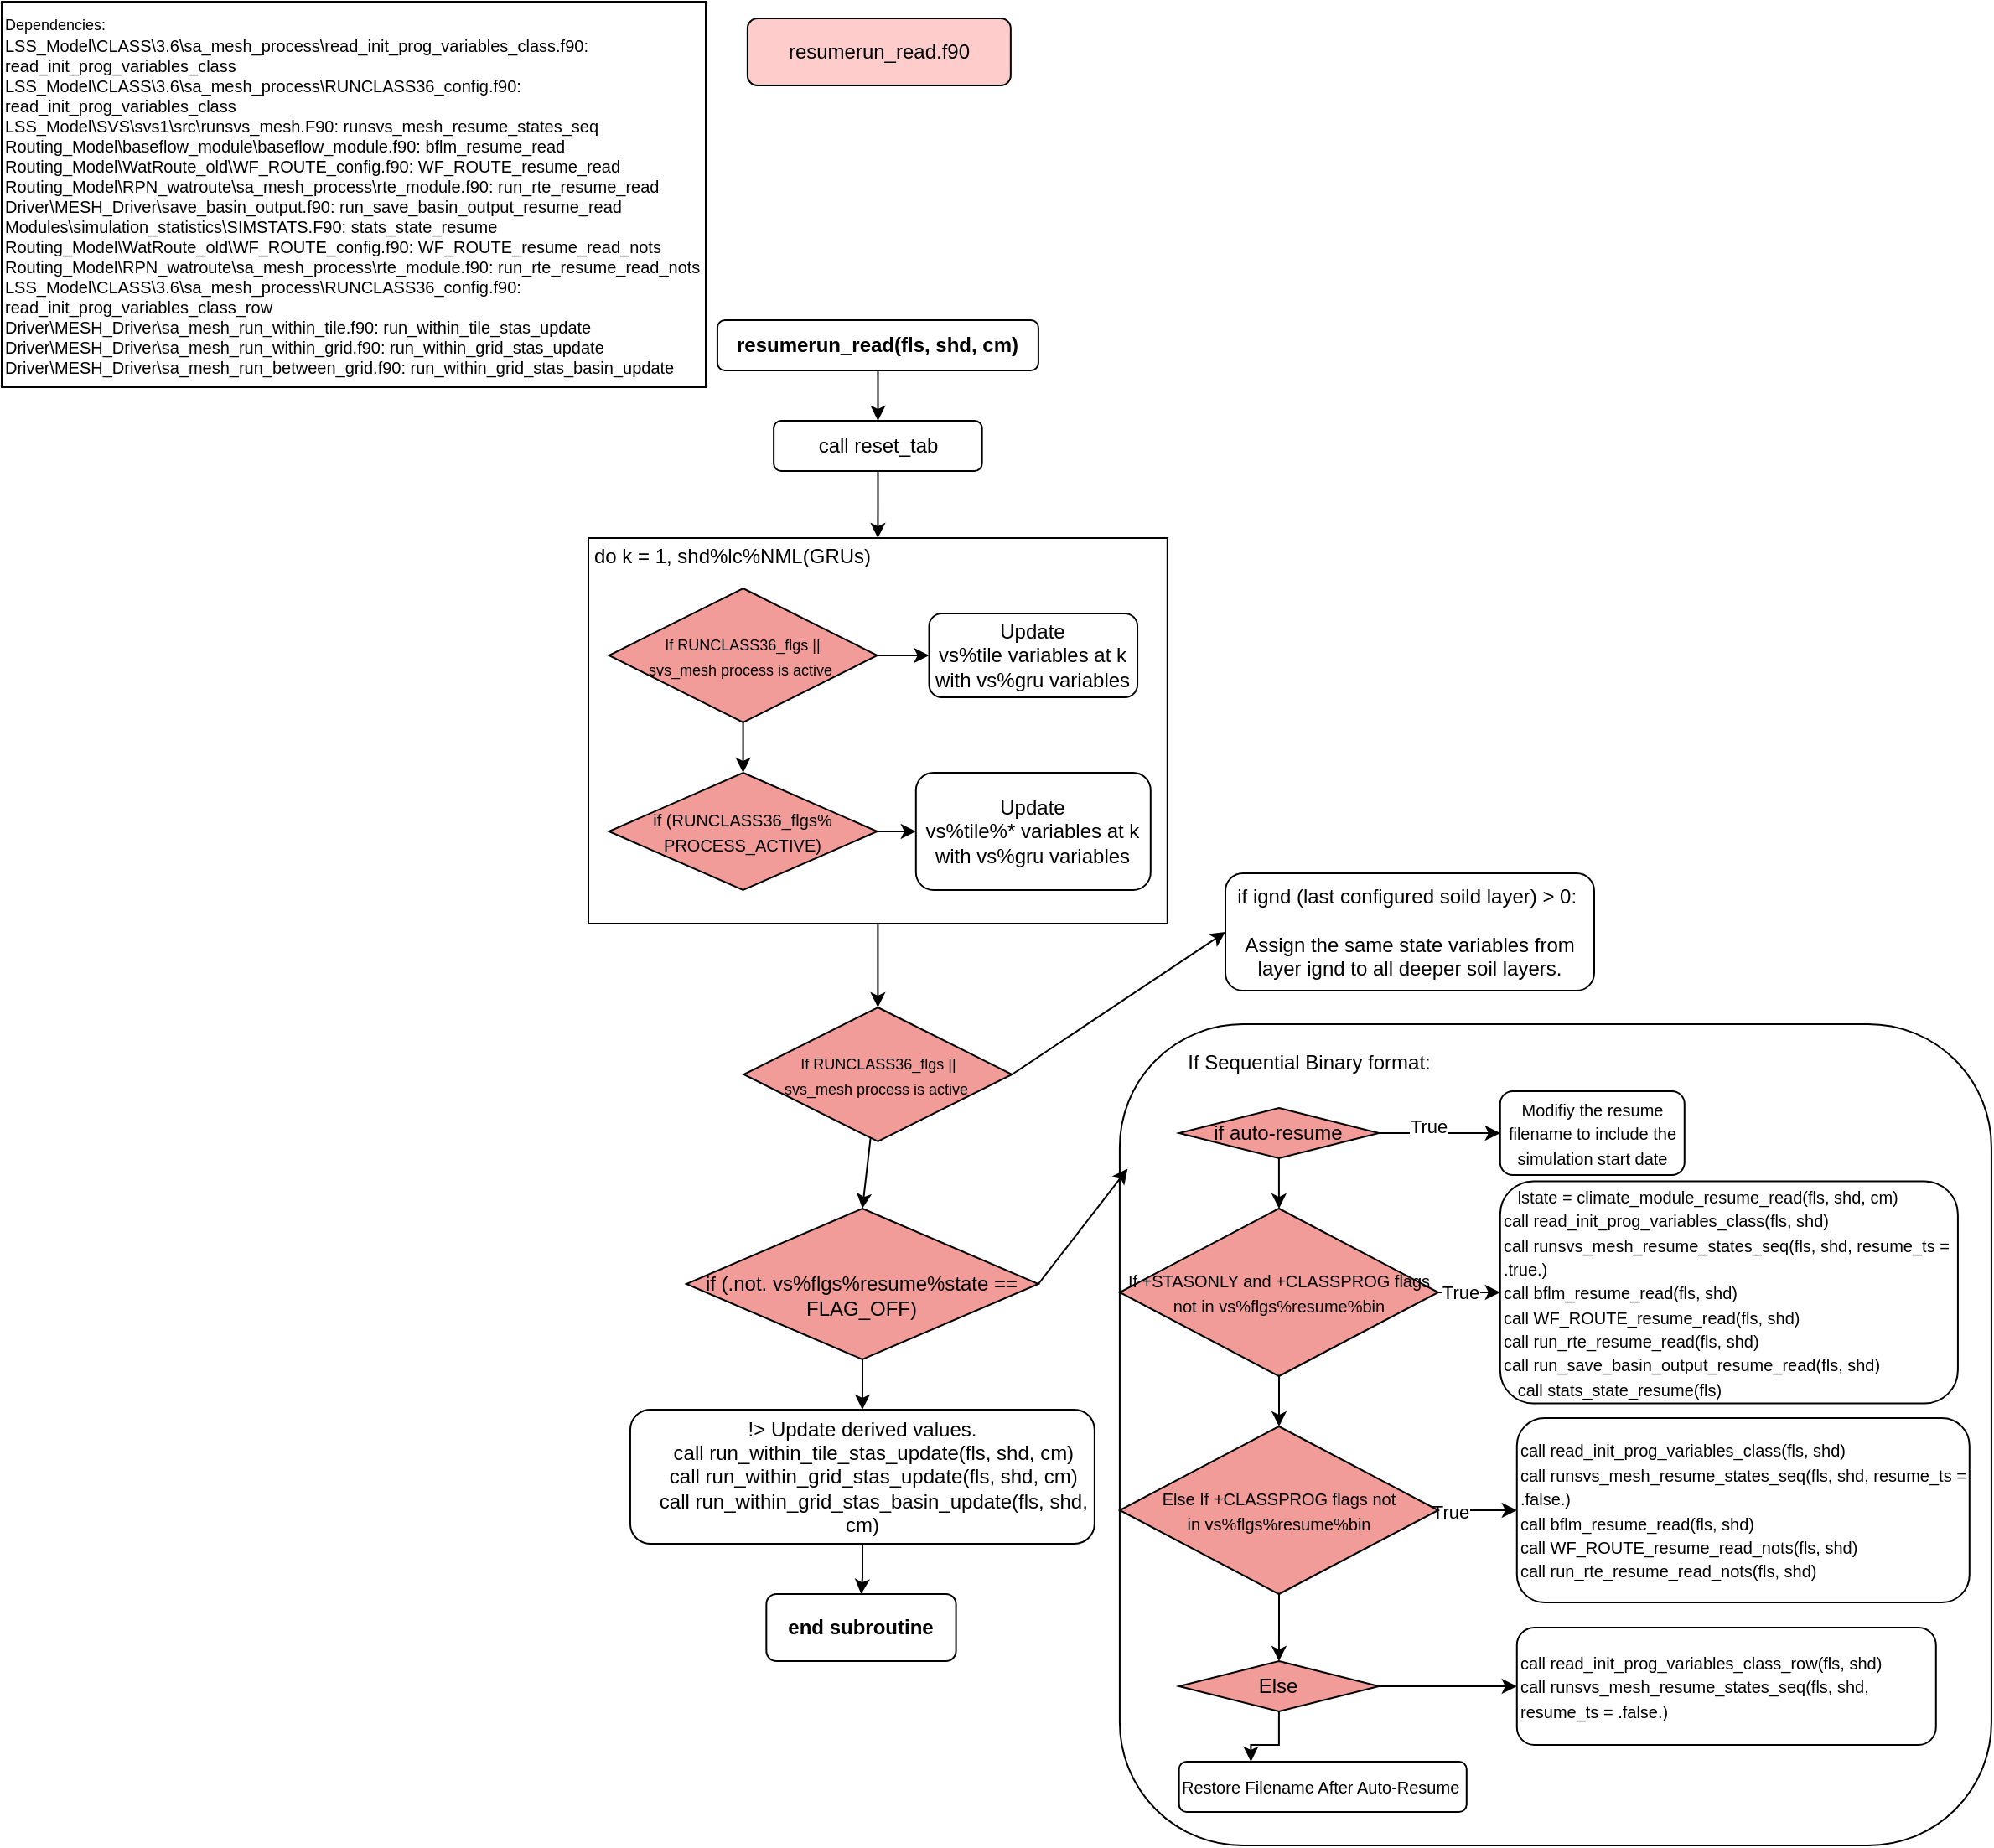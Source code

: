 <mxfile version="24.8.2">
  <diagram name="Page-1" id="HpfYL4KAwdnJSC-sTgEP">
    <mxGraphModel dx="1666" dy="749" grid="1" gridSize="10" guides="1" tooltips="1" connect="1" arrows="1" fold="1" page="1" pageScale="1" pageWidth="850" pageHeight="1100" math="0" shadow="0">
      <root>
        <mxCell id="0" />
        <mxCell id="1" parent="0" />
        <mxCell id="4A6c9v3RaQ-BC8OZOFRq-1" value="resumerun_read.f90" style="rounded=1;whiteSpace=wrap;html=1;fillColor=#FFCCCC;" vertex="1" parent="1">
          <mxGeometry x="444.93" y="20" width="157" height="40" as="geometry" />
        </mxCell>
        <mxCell id="4A6c9v3RaQ-BC8OZOFRq-2" value="&lt;div&gt;&lt;font style=&quot;font-size: 9px;&quot;&gt;Dependencies:&lt;/font&gt;&lt;/div&gt;&lt;div&gt;&lt;font size=&quot;1&quot; style=&quot;&quot;&gt;&lt;div style=&quot;&quot;&gt;LSS_Model\CLASS\3.6\sa_mesh_process\read_init_prog_variables_class.f90: read_init_prog_variables_class&lt;/div&gt;&lt;div style=&quot;&quot;&gt;LSS_Model\CLASS\3.6\sa_mesh_process\RUNCLASS36_config.f90: read_init_prog_variables_class&lt;/div&gt;&lt;div style=&quot;&quot;&gt;LSS_Model\SVS\svs1\src\runsvs_mesh.F90: runsvs_mesh_resume_states_seq&lt;/div&gt;&lt;div style=&quot;&quot;&gt;Routing_Model\baseflow_module\baseflow_module.f90: bflm_resume_read&lt;/div&gt;&lt;div style=&quot;&quot;&gt;Routing_Model\WatRoute_old\WF_ROUTE_config.f90: WF_ROUTE_resume_read&lt;/div&gt;&lt;div style=&quot;&quot;&gt;Routing_Model\RPN_watroute\sa_mesh_process\rte_module.f90: run_rte_resume_read&lt;/div&gt;&lt;div style=&quot;&quot;&gt;Driver\MESH_Driver\save_basin_output.f90: run_save_basin_output_resume_read&lt;/div&gt;&lt;div style=&quot;&quot;&gt;Modules\simulation_statistics\SIMSTATS.F90: stats_state_resume&lt;/div&gt;&lt;div style=&quot;&quot;&gt;Routing_Model\WatRoute_old\WF_ROUTE_config.f90: WF_ROUTE_resume_read_nots&lt;/div&gt;&lt;div style=&quot;&quot;&gt;Routing_Model\RPN_watroute\sa_mesh_process\rte_module.f90: run_rte_resume_read_nots&lt;/div&gt;&lt;div style=&quot;&quot;&gt;LSS_Model\CLASS\3.6\sa_mesh_process\RUNCLASS36_config.f90: read_init_prog_variables_class_row&lt;/div&gt;&lt;div style=&quot;&quot;&gt;Driver\MESH_Driver\sa_mesh_run_within_tile.f90: run_within_tile_stas_update&lt;/div&gt;&lt;div style=&quot;&quot;&gt;Driver\MESH_Driver\sa_mesh_run_within_grid.f90: run_within_grid_stas_update&lt;/div&gt;&lt;div style=&quot;&quot;&gt;Driver\MESH_Driver\sa_mesh_run_between_grid.f90: run_within_grid_stas_basin_update&lt;/div&gt;&lt;/font&gt;&lt;/div&gt;" style="rounded=0;whiteSpace=wrap;html=1;align=left;" vertex="1" parent="1">
          <mxGeometry y="10" width="420" height="230" as="geometry" />
        </mxCell>
        <mxCell id="4A6c9v3RaQ-BC8OZOFRq-5" value="" style="edgeStyle=orthogonalEdgeStyle;rounded=0;orthogonalLoop=1;jettySize=auto;html=1;" edge="1" parent="1" source="4A6c9v3RaQ-BC8OZOFRq-3" target="4A6c9v3RaQ-BC8OZOFRq-4">
          <mxGeometry relative="1" as="geometry" />
        </mxCell>
        <mxCell id="4A6c9v3RaQ-BC8OZOFRq-3" value="resumerun_read(fls, shd, cm)" style="rounded=1;whiteSpace=wrap;html=1;fontStyle=1" vertex="1" parent="1">
          <mxGeometry x="426.96" y="200" width="191.49" height="30" as="geometry" />
        </mxCell>
        <mxCell id="4A6c9v3RaQ-BC8OZOFRq-4" value="&lt;span style=&quot;font-weight: normal;&quot;&gt;call reset_tab&lt;/span&gt;" style="whiteSpace=wrap;html=1;rounded=1;fontStyle=1;" vertex="1" parent="1">
          <mxGeometry x="460.57" y="260" width="124.26" height="30" as="geometry" />
        </mxCell>
        <mxCell id="4A6c9v3RaQ-BC8OZOFRq-20" style="edgeStyle=orthogonalEdgeStyle;rounded=0;orthogonalLoop=1;jettySize=auto;html=1;" edge="1" parent="1" source="4A6c9v3RaQ-BC8OZOFRq-6" target="4A6c9v3RaQ-BC8OZOFRq-19">
          <mxGeometry relative="1" as="geometry" />
        </mxCell>
        <mxCell id="4A6c9v3RaQ-BC8OZOFRq-6" value="&lt;div&gt;&lt;br&gt;&lt;/div&gt;" style="rounded=0;whiteSpace=wrap;html=1;align=left;" vertex="1" parent="1">
          <mxGeometry x="350" y="330" width="345.4" height="230" as="geometry" />
        </mxCell>
        <mxCell id="4A6c9v3RaQ-BC8OZOFRq-7" value="do k = 1, shd%lc%NML(GRUs)" style="text;html=1;align=center;verticalAlign=middle;whiteSpace=wrap;rounded=0;" vertex="1" parent="1">
          <mxGeometry x="350.0" y="331" width="172.29" height="20" as="geometry" />
        </mxCell>
        <mxCell id="4A6c9v3RaQ-BC8OZOFRq-12" style="edgeStyle=orthogonalEdgeStyle;rounded=0;orthogonalLoop=1;jettySize=auto;html=1;entryX=0;entryY=0.5;entryDx=0;entryDy=0;" edge="1" parent="1" source="4A6c9v3RaQ-BC8OZOFRq-8" target="4A6c9v3RaQ-BC8OZOFRq-10">
          <mxGeometry relative="1" as="geometry" />
        </mxCell>
        <mxCell id="4A6c9v3RaQ-BC8OZOFRq-15" style="edgeStyle=orthogonalEdgeStyle;rounded=0;orthogonalLoop=1;jettySize=auto;html=1;entryX=0.5;entryY=0;entryDx=0;entryDy=0;" edge="1" parent="1" source="4A6c9v3RaQ-BC8OZOFRq-8" target="4A6c9v3RaQ-BC8OZOFRq-13">
          <mxGeometry relative="1" as="geometry" />
        </mxCell>
        <mxCell id="4A6c9v3RaQ-BC8OZOFRq-8" value="&lt;font style=&quot;font-size: 9px;&quot;&gt;If&amp;nbsp;RUNCLASS36_flgs ||&lt;/font&gt;&lt;div&gt;&lt;font style=&quot;font-size: 9px;&quot;&gt;svs_mesh process is active&amp;nbsp;&lt;/font&gt;&lt;/div&gt;" style="rhombus;whiteSpace=wrap;html=1;fillColor=#F19C99;" vertex="1" parent="1">
          <mxGeometry x="362.29" y="360" width="160" height="80" as="geometry" />
        </mxCell>
        <mxCell id="4A6c9v3RaQ-BC8OZOFRq-10" value="&lt;span style=&quot;font-weight: normal;&quot;&gt;Update &lt;/span&gt;&lt;span style=&quot;font-weight: 400;&quot;&gt;vs%tile&lt;/span&gt;&lt;span style=&quot;font-weight: normal;&quot;&gt;&amp;nbsp;variables at k with &lt;/span&gt;&lt;span style=&quot;font-weight: 400;&quot;&gt;vs%gru&lt;/span&gt;&lt;span style=&quot;font-weight: normal;&quot;&gt;&amp;nbsp;variables&lt;/span&gt;" style="whiteSpace=wrap;html=1;rounded=1;fontStyle=1;" vertex="1" parent="1">
          <mxGeometry x="553.27" y="375" width="124.26" height="50" as="geometry" />
        </mxCell>
        <mxCell id="4A6c9v3RaQ-BC8OZOFRq-17" style="edgeStyle=orthogonalEdgeStyle;rounded=0;orthogonalLoop=1;jettySize=auto;html=1;entryX=0;entryY=0.5;entryDx=0;entryDy=0;" edge="1" parent="1" source="4A6c9v3RaQ-BC8OZOFRq-13" target="4A6c9v3RaQ-BC8OZOFRq-14">
          <mxGeometry relative="1" as="geometry" />
        </mxCell>
        <mxCell id="4A6c9v3RaQ-BC8OZOFRq-13" value="&lt;font size=&quot;1&quot;&gt;if (RUNCLASS36_flgs% PROCESS_ACTIVE)&lt;/font&gt;" style="rhombus;whiteSpace=wrap;html=1;fillColor=#F19C99;" vertex="1" parent="1">
          <mxGeometry x="362.29" y="470" width="160" height="70" as="geometry" />
        </mxCell>
        <mxCell id="4A6c9v3RaQ-BC8OZOFRq-14" value="&lt;span style=&quot;font-weight: normal;&quot;&gt;Update &lt;/span&gt;&lt;span style=&quot;font-weight: 400;&quot;&gt;vs%tile%*&amp;nbsp;&lt;/span&gt;&lt;span style=&quot;font-weight: normal;&quot;&gt;variables at k with &lt;/span&gt;&lt;span style=&quot;font-weight: 400;&quot;&gt;vs%gru&lt;/span&gt;&lt;span style=&quot;font-weight: normal;&quot;&gt;&amp;nbsp;variables&lt;/span&gt;" style="whiteSpace=wrap;html=1;rounded=1;fontStyle=1;" vertex="1" parent="1">
          <mxGeometry x="545.4" y="470" width="140" height="70" as="geometry" />
        </mxCell>
        <mxCell id="4A6c9v3RaQ-BC8OZOFRq-23" style="rounded=0;orthogonalLoop=1;jettySize=auto;html=1;entryX=0;entryY=0.5;entryDx=0;entryDy=0;exitX=1;exitY=0.5;exitDx=0;exitDy=0;" edge="1" parent="1" source="4A6c9v3RaQ-BC8OZOFRq-19" target="4A6c9v3RaQ-BC8OZOFRq-22">
          <mxGeometry relative="1" as="geometry" />
        </mxCell>
        <mxCell id="4A6c9v3RaQ-BC8OZOFRq-61" style="rounded=0;orthogonalLoop=1;jettySize=auto;html=1;entryX=0.5;entryY=0;entryDx=0;entryDy=0;" edge="1" parent="1" source="4A6c9v3RaQ-BC8OZOFRq-19" target="4A6c9v3RaQ-BC8OZOFRq-24">
          <mxGeometry relative="1" as="geometry" />
        </mxCell>
        <mxCell id="4A6c9v3RaQ-BC8OZOFRq-19" value="&lt;font style=&quot;font-size: 9px;&quot;&gt;If&amp;nbsp;RUNCLASS36_flgs ||&lt;/font&gt;&lt;div&gt;&lt;font style=&quot;font-size: 9px;&quot;&gt;svs_mesh process is active&amp;nbsp;&lt;/font&gt;&lt;/div&gt;" style="rhombus;whiteSpace=wrap;html=1;fillColor=#F19C99;" vertex="1" parent="1">
          <mxGeometry x="442.7" y="610" width="160" height="80" as="geometry" />
        </mxCell>
        <mxCell id="4A6c9v3RaQ-BC8OZOFRq-21" style="edgeStyle=orthogonalEdgeStyle;rounded=0;orthogonalLoop=1;jettySize=auto;html=1;entryX=0.5;entryY=0;entryDx=0;entryDy=0;" edge="1" parent="1" source="4A6c9v3RaQ-BC8OZOFRq-4" target="4A6c9v3RaQ-BC8OZOFRq-6">
          <mxGeometry relative="1" as="geometry" />
        </mxCell>
        <mxCell id="4A6c9v3RaQ-BC8OZOFRq-22" value="&lt;span style=&quot;font-weight: 400;&quot;&gt;if ignd (last configured soild layer) &amp;gt; 0:&amp;nbsp;&lt;/span&gt;&lt;div&gt;&lt;br&gt;&lt;/div&gt;&lt;div&gt;&lt;span style=&quot;font-weight: 400;&quot;&gt;Assign the same state variables from layer ignd to all deeper soil layers.&lt;/span&gt;&lt;/div&gt;" style="whiteSpace=wrap;html=1;rounded=1;fontStyle=1;" vertex="1" parent="1">
          <mxGeometry x="730.0" y="530" width="220" height="70" as="geometry" />
        </mxCell>
        <mxCell id="4A6c9v3RaQ-BC8OZOFRq-62" style="edgeStyle=orthogonalEdgeStyle;rounded=0;orthogonalLoop=1;jettySize=auto;html=1;entryX=0.5;entryY=0;entryDx=0;entryDy=0;" edge="1" parent="1" source="4A6c9v3RaQ-BC8OZOFRq-24" target="4A6c9v3RaQ-BC8OZOFRq-59">
          <mxGeometry relative="1" as="geometry" />
        </mxCell>
        <mxCell id="4A6c9v3RaQ-BC8OZOFRq-24" value="&lt;div&gt;&lt;font style=&quot;font-size: 12px;&quot;&gt;&lt;br&gt;&lt;/font&gt;&lt;/div&gt;&lt;font style=&quot;font-size: 12px;&quot;&gt;if (.not. vs%flgs%resume%state == FLAG_OFF)&lt;/font&gt;" style="rhombus;whiteSpace=wrap;html=1;fillColor=#F19C99;" vertex="1" parent="1">
          <mxGeometry x="408.45" y="730" width="210" height="90" as="geometry" />
        </mxCell>
        <mxCell id="4A6c9v3RaQ-BC8OZOFRq-53" value="" style="group" vertex="1" connectable="0" parent="1">
          <mxGeometry x="666.96" y="620" width="520.0" height="490" as="geometry" />
        </mxCell>
        <mxCell id="4A6c9v3RaQ-BC8OZOFRq-26" value="&lt;div&gt;&lt;span style=&quot;font-weight: 400;&quot;&gt;&lt;br&gt;&lt;/span&gt;&lt;div&gt;&lt;div&gt;&lt;span style=&quot;font-weight: 400;&quot;&gt;&lt;br&gt;&lt;/span&gt;&lt;/div&gt;&lt;/div&gt;&lt;/div&gt;" style="whiteSpace=wrap;html=1;rounded=1;fontStyle=1;container=0;" vertex="1" parent="4A6c9v3RaQ-BC8OZOFRq-53">
          <mxGeometry width="520" height="490" as="geometry" />
        </mxCell>
        <mxCell id="4A6c9v3RaQ-BC8OZOFRq-27" value="If Sequential Binary format:&lt;div&gt;&lt;br&gt;&lt;/div&gt;" style="text;html=1;align=center;verticalAlign=middle;whiteSpace=wrap;rounded=0;container=0;" vertex="1" parent="4A6c9v3RaQ-BC8OZOFRq-53">
          <mxGeometry x="27.5" y="20" width="172.29" height="20" as="geometry" />
        </mxCell>
        <mxCell id="4A6c9v3RaQ-BC8OZOFRq-30" style="edgeStyle=orthogonalEdgeStyle;rounded=0;orthogonalLoop=1;jettySize=auto;html=1;entryX=0;entryY=0.5;entryDx=0;entryDy=0;" edge="1" parent="4A6c9v3RaQ-BC8OZOFRq-53" source="4A6c9v3RaQ-BC8OZOFRq-28" target="4A6c9v3RaQ-BC8OZOFRq-29">
          <mxGeometry relative="1" as="geometry" />
        </mxCell>
        <mxCell id="4A6c9v3RaQ-BC8OZOFRq-40" value="True" style="edgeLabel;html=1;align=center;verticalAlign=middle;resizable=0;points=[];container=0;" vertex="1" connectable="0" parent="4A6c9v3RaQ-BC8OZOFRq-30">
          <mxGeometry x="-0.185" y="4" relative="1" as="geometry">
            <mxPoint as="offset" />
          </mxGeometry>
        </mxCell>
        <mxCell id="4A6c9v3RaQ-BC8OZOFRq-32" style="edgeStyle=orthogonalEdgeStyle;rounded=0;orthogonalLoop=1;jettySize=auto;html=1;" edge="1" parent="4A6c9v3RaQ-BC8OZOFRq-53" source="4A6c9v3RaQ-BC8OZOFRq-28" target="4A6c9v3RaQ-BC8OZOFRq-31">
          <mxGeometry relative="1" as="geometry" />
        </mxCell>
        <mxCell id="4A6c9v3RaQ-BC8OZOFRq-28" value="if auto-resume" style="rhombus;whiteSpace=wrap;html=1;fillColor=#F19C99;container=0;" vertex="1" parent="4A6c9v3RaQ-BC8OZOFRq-53">
          <mxGeometry x="35.37" y="50" width="119.26" height="30" as="geometry" />
        </mxCell>
        <mxCell id="4A6c9v3RaQ-BC8OZOFRq-29" value="&lt;span style=&quot;font-weight: 400;&quot;&gt;&lt;font style=&quot;font-size: 10px;&quot;&gt;Modifiy the resume filename to include the simulation start date&lt;/font&gt;&lt;/span&gt;" style="whiteSpace=wrap;html=1;rounded=1;fontStyle=1;container=0;" vertex="1" parent="4A6c9v3RaQ-BC8OZOFRq-53">
          <mxGeometry x="226.93" y="40" width="110" height="50" as="geometry" />
        </mxCell>
        <mxCell id="4A6c9v3RaQ-BC8OZOFRq-34" style="edgeStyle=orthogonalEdgeStyle;rounded=0;orthogonalLoop=1;jettySize=auto;html=1;entryX=0;entryY=0.5;entryDx=0;entryDy=0;" edge="1" parent="4A6c9v3RaQ-BC8OZOFRq-53" source="4A6c9v3RaQ-BC8OZOFRq-31" target="4A6c9v3RaQ-BC8OZOFRq-33">
          <mxGeometry relative="1" as="geometry" />
        </mxCell>
        <mxCell id="4A6c9v3RaQ-BC8OZOFRq-39" value="True" style="edgeLabel;html=1;align=center;verticalAlign=middle;resizable=0;points=[];container=0;" vertex="1" connectable="0" parent="4A6c9v3RaQ-BC8OZOFRq-34">
          <mxGeometry x="-0.4" relative="1" as="geometry">
            <mxPoint as="offset" />
          </mxGeometry>
        </mxCell>
        <mxCell id="4A6c9v3RaQ-BC8OZOFRq-38" style="edgeStyle=orthogonalEdgeStyle;rounded=0;orthogonalLoop=1;jettySize=auto;html=1;" edge="1" parent="4A6c9v3RaQ-BC8OZOFRq-53" source="4A6c9v3RaQ-BC8OZOFRq-31" target="4A6c9v3RaQ-BC8OZOFRq-35">
          <mxGeometry relative="1" as="geometry" />
        </mxCell>
        <mxCell id="4A6c9v3RaQ-BC8OZOFRq-31" value="&lt;font style=&quot;font-size: 10px;&quot;&gt;If +STASONLY and +CLASSPROG flags not in&amp;nbsp;vs%flgs%resume%bin&lt;/font&gt;" style="rhombus;whiteSpace=wrap;html=1;fillColor=#F19C99;container=0;" vertex="1" parent="4A6c9v3RaQ-BC8OZOFRq-53">
          <mxGeometry y="110" width="190" height="100" as="geometry" />
        </mxCell>
        <mxCell id="4A6c9v3RaQ-BC8OZOFRq-33" value="&lt;div&gt;&lt;span style=&quot;font-size: 10px; font-weight: 400;&quot;&gt;&amp;nbsp; &amp;nbsp;lstate = climate_module_resume_read(fls, shd, cm)&lt;/span&gt;&lt;/div&gt;&lt;div&gt;&lt;span style=&quot;font-size: 10px; font-weight: 400;&quot;&gt;call read_init_prog_variables_class(fls, shd)&lt;/span&gt;&lt;/div&gt;&lt;div&gt;&lt;span style=&quot;font-size: 10px; font-weight: 400;&quot;&gt;call runsvs_mesh_resume_states_seq(fls, shd, resume_ts = .true.)&lt;/span&gt;&lt;/div&gt;&lt;div&gt;&lt;span style=&quot;font-size: 10px; font-weight: 400;&quot;&gt;call bflm_resume_read(fls, shd)&lt;/span&gt;&lt;/div&gt;&lt;div&gt;&lt;span style=&quot;font-size: 10px; font-weight: 400;&quot;&gt;call WF_ROUTE_resume_read(fls, shd)&lt;/span&gt;&lt;/div&gt;&lt;div&gt;&lt;span style=&quot;font-size: 10px; font-weight: 400;&quot;&gt;call run_rte_resume_read(fls, shd)&lt;/span&gt;&lt;/div&gt;&lt;div&gt;&lt;span style=&quot;font-size: 10px; font-weight: 400;&quot;&gt;call run_save_basin_output_resume_read(fls, shd)&lt;/span&gt;&lt;/div&gt;&lt;div&gt;&lt;span style=&quot;font-size: 10px; font-weight: 400;&quot;&gt;&amp;nbsp; &amp;nbsp;call stats_state_resume(fls)&lt;/span&gt;&lt;/div&gt;" style="whiteSpace=wrap;html=1;rounded=1;fontStyle=1;align=left;container=0;" vertex="1" parent="4A6c9v3RaQ-BC8OZOFRq-53">
          <mxGeometry x="226.93" y="93.75" width="273.07" height="132.5" as="geometry" />
        </mxCell>
        <mxCell id="4A6c9v3RaQ-BC8OZOFRq-37" style="edgeStyle=orthogonalEdgeStyle;rounded=0;orthogonalLoop=1;jettySize=auto;html=1;entryX=0;entryY=0.5;entryDx=0;entryDy=0;" edge="1" parent="4A6c9v3RaQ-BC8OZOFRq-53" source="4A6c9v3RaQ-BC8OZOFRq-35" target="4A6c9v3RaQ-BC8OZOFRq-36">
          <mxGeometry relative="1" as="geometry" />
        </mxCell>
        <mxCell id="4A6c9v3RaQ-BC8OZOFRq-41" value="True" style="edgeLabel;html=1;align=center;verticalAlign=middle;resizable=0;points=[];container=0;" vertex="1" connectable="0" parent="4A6c9v3RaQ-BC8OZOFRq-37">
          <mxGeometry x="-0.712" y="-1" relative="1" as="geometry">
            <mxPoint as="offset" />
          </mxGeometry>
        </mxCell>
        <mxCell id="4A6c9v3RaQ-BC8OZOFRq-46" style="edgeStyle=orthogonalEdgeStyle;rounded=0;orthogonalLoop=1;jettySize=auto;html=1;" edge="1" parent="4A6c9v3RaQ-BC8OZOFRq-53" source="4A6c9v3RaQ-BC8OZOFRq-35" target="4A6c9v3RaQ-BC8OZOFRq-44">
          <mxGeometry relative="1" as="geometry" />
        </mxCell>
        <mxCell id="4A6c9v3RaQ-BC8OZOFRq-35" value="&lt;font style=&quot;font-size: 10px;&quot;&gt;Else If +CLASSPROG flags not in&amp;nbsp;vs%flgs%resume%bin&lt;/font&gt;" style="rhombus;whiteSpace=wrap;html=1;fillColor=#F19C99;container=0;" vertex="1" parent="4A6c9v3RaQ-BC8OZOFRq-53">
          <mxGeometry y="240" width="190" height="100" as="geometry" />
        </mxCell>
        <mxCell id="4A6c9v3RaQ-BC8OZOFRq-36" value="&lt;div&gt;&lt;span style=&quot;font-size: 10px; font-weight: 400;&quot;&gt;call read_init_prog_variables_class(fls, shd)&lt;/span&gt;&lt;/div&gt;&lt;div&gt;&lt;span style=&quot;font-size: 10px; font-weight: 400;&quot;&gt;call runsvs_mesh_resume_states_seq(fls, shd, resume_ts = .false.)&lt;/span&gt;&lt;/div&gt;&lt;div&gt;&lt;span style=&quot;font-size: 10px; font-weight: 400;&quot;&gt;call bflm_resume_read(fls, shd)&lt;/span&gt;&lt;/div&gt;&lt;div&gt;&lt;span style=&quot;font-size: 10px; font-weight: 400;&quot;&gt;call WF_ROUTE_resume_read_nots(fls, shd)&lt;/span&gt;&lt;/div&gt;&lt;div&gt;&lt;span style=&quot;font-size: 10px; font-weight: 400;&quot;&gt;call run_rte_resume_read_nots(fls, shd)&lt;/span&gt;&lt;/div&gt;" style="whiteSpace=wrap;html=1;rounded=1;fontStyle=1;align=left;container=0;" vertex="1" parent="4A6c9v3RaQ-BC8OZOFRq-53">
          <mxGeometry x="236.93" y="235" width="270" height="110" as="geometry" />
        </mxCell>
        <mxCell id="4A6c9v3RaQ-BC8OZOFRq-43" value="&lt;div&gt;&lt;span style=&quot;font-size: 10px; font-weight: 400;&quot;&gt;call read_init_prog_variables_class_row(fls, shd)&lt;/span&gt;&lt;/div&gt;&lt;div&gt;&lt;span style=&quot;font-size: 10px; font-weight: 400;&quot;&gt;call runsvs_mesh_resume_states_seq(fls, shd, resume_ts = .false.)&lt;/span&gt;&lt;/div&gt;" style="whiteSpace=wrap;html=1;rounded=1;fontStyle=1;align=left;container=0;" vertex="1" parent="4A6c9v3RaQ-BC8OZOFRq-53">
          <mxGeometry x="236.93" y="360" width="250" height="70" as="geometry" />
        </mxCell>
        <mxCell id="4A6c9v3RaQ-BC8OZOFRq-45" style="edgeStyle=orthogonalEdgeStyle;rounded=0;orthogonalLoop=1;jettySize=auto;html=1;" edge="1" parent="4A6c9v3RaQ-BC8OZOFRq-53" source="4A6c9v3RaQ-BC8OZOFRq-44" target="4A6c9v3RaQ-BC8OZOFRq-43">
          <mxGeometry relative="1" as="geometry" />
        </mxCell>
        <mxCell id="4A6c9v3RaQ-BC8OZOFRq-51" value="" style="edgeStyle=orthogonalEdgeStyle;rounded=0;orthogonalLoop=1;jettySize=auto;html=1;entryX=0.25;entryY=0;entryDx=0;entryDy=0;" edge="1" parent="4A6c9v3RaQ-BC8OZOFRq-53" source="4A6c9v3RaQ-BC8OZOFRq-44" target="4A6c9v3RaQ-BC8OZOFRq-52">
          <mxGeometry relative="1" as="geometry">
            <mxPoint x="95.33" y="430" as="targetPoint" />
          </mxGeometry>
        </mxCell>
        <mxCell id="4A6c9v3RaQ-BC8OZOFRq-44" value="Else" style="rhombus;whiteSpace=wrap;html=1;fillColor=#F19C99;container=0;" vertex="1" parent="4A6c9v3RaQ-BC8OZOFRq-53">
          <mxGeometry x="35.37" y="380" width="119.26" height="30" as="geometry" />
        </mxCell>
        <mxCell id="4A6c9v3RaQ-BC8OZOFRq-52" value="&lt;span style=&quot;font-size: 10px; font-weight: 400;&quot;&gt;Restore Filename After Auto-Resume&lt;/span&gt;" style="whiteSpace=wrap;html=1;rounded=1;fontStyle=1;align=left;container=0;" vertex="1" parent="4A6c9v3RaQ-BC8OZOFRq-53">
          <mxGeometry x="35.37" y="440" width="171.56" height="30" as="geometry" />
        </mxCell>
        <mxCell id="4A6c9v3RaQ-BC8OZOFRq-56" style="rounded=0;orthogonalLoop=1;jettySize=auto;html=1;entryX=0.009;entryY=0.176;entryDx=0;entryDy=0;entryPerimeter=0;exitX=1;exitY=0.5;exitDx=0;exitDy=0;" edge="1" parent="1" source="4A6c9v3RaQ-BC8OZOFRq-24" target="4A6c9v3RaQ-BC8OZOFRq-26">
          <mxGeometry relative="1" as="geometry" />
        </mxCell>
        <mxCell id="4A6c9v3RaQ-BC8OZOFRq-64" style="edgeStyle=orthogonalEdgeStyle;rounded=0;orthogonalLoop=1;jettySize=auto;html=1;entryX=0.5;entryY=0;entryDx=0;entryDy=0;" edge="1" parent="1" source="4A6c9v3RaQ-BC8OZOFRq-59" target="4A6c9v3RaQ-BC8OZOFRq-63">
          <mxGeometry relative="1" as="geometry" />
        </mxCell>
        <mxCell id="4A6c9v3RaQ-BC8OZOFRq-59" value="&lt;div&gt;&lt;span style=&quot;font-weight: 400;&quot;&gt;!&amp;gt; Update derived values.&lt;/span&gt;&lt;/div&gt;&lt;div&gt;&lt;span style=&quot;font-weight: 400;&quot;&gt;&amp;nbsp; &amp;nbsp; call run_within_tile_stas_update(fls, shd, cm)&lt;/span&gt;&lt;/div&gt;&lt;div&gt;&lt;span style=&quot;font-weight: 400;&quot;&gt;&amp;nbsp; &amp;nbsp; call run_within_grid_stas_update(fls, shd, cm)&lt;/span&gt;&lt;/div&gt;&lt;div&gt;&lt;span style=&quot;font-weight: 400;&quot;&gt;&amp;nbsp; &amp;nbsp; call run_within_grid_stas_basin_update(fls, shd, cm)&lt;/span&gt;&lt;/div&gt;" style="whiteSpace=wrap;html=1;rounded=1;fontStyle=1;" vertex="1" parent="1">
          <mxGeometry x="374.97" y="850" width="276.96" height="80" as="geometry" />
        </mxCell>
        <mxCell id="4A6c9v3RaQ-BC8OZOFRq-63" value="end subroutine" style="whiteSpace=wrap;html=1;fillColor=#FFFFFF;rounded=1;fontStyle=1;" vertex="1" parent="1">
          <mxGeometry x="456.17" y="960" width="113.13" height="40" as="geometry" />
        </mxCell>
      </root>
    </mxGraphModel>
  </diagram>
</mxfile>

